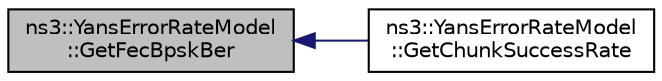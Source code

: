 digraph "ns3::YansErrorRateModel::GetFecBpskBer"
{
  edge [fontname="Helvetica",fontsize="10",labelfontname="Helvetica",labelfontsize="10"];
  node [fontname="Helvetica",fontsize="10",shape=record];
  rankdir="LR";
  Node1 [label="ns3::YansErrorRateModel\l::GetFecBpskBer",height=0.2,width=0.4,color="black", fillcolor="grey75", style="filled", fontcolor="black"];
  Node1 -> Node2 [dir="back",color="midnightblue",fontsize="10",style="solid"];
  Node2 [label="ns3::YansErrorRateModel\l::GetChunkSuccessRate",height=0.2,width=0.4,color="black", fillcolor="white", style="filled",URL="$d2/dc1/classns3_1_1YansErrorRateModel.html#a9ee90c83f09b4a0a6d53e4df536beee1"];
}
